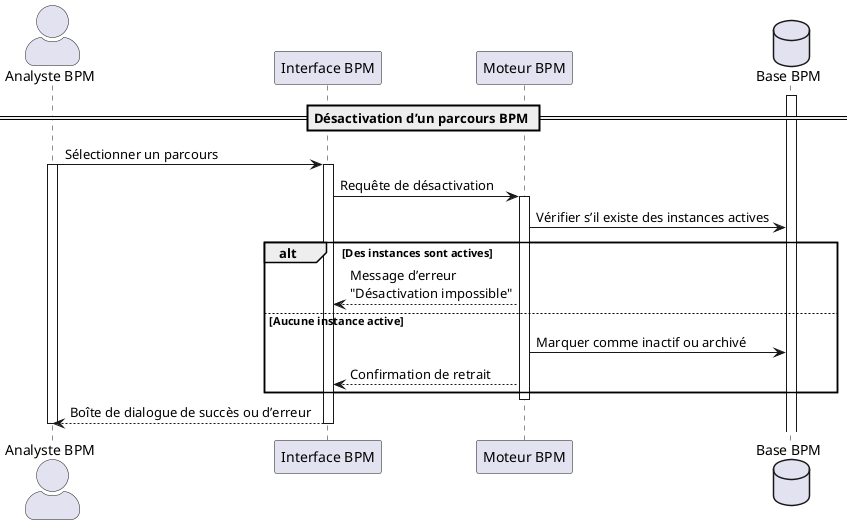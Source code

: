 @startuml UC050
skinparam actorStyle awesome

actor "Analyste BPM" as Analyste
participant "Interface BPM" as UI
participant "Moteur BPM" as Moteur
database "Base BPM" as BPM

== Désactivation d’un parcours BPM ==
activate BPM
Analyste -> UI : Sélectionner un parcours
activate Analyste
activate UI
UI -> Moteur : Requête de désactivation
activate Moteur
Moteur -> BPM : Vérifier s’il existe des instances actives

alt Des instances sont actives
    Moteur --> UI : Message d’erreur \n"Désactivation impossible"
else Aucune instance active
    Moteur -> BPM : Marquer comme inactif ou archivé
    Moteur --> UI : Confirmation de retrait
end
deactivate Moteur
UI --> Analyste : Boîte de dialogue de succès ou d’erreur
deactivate UI
deactivate Analyste
@enduml
